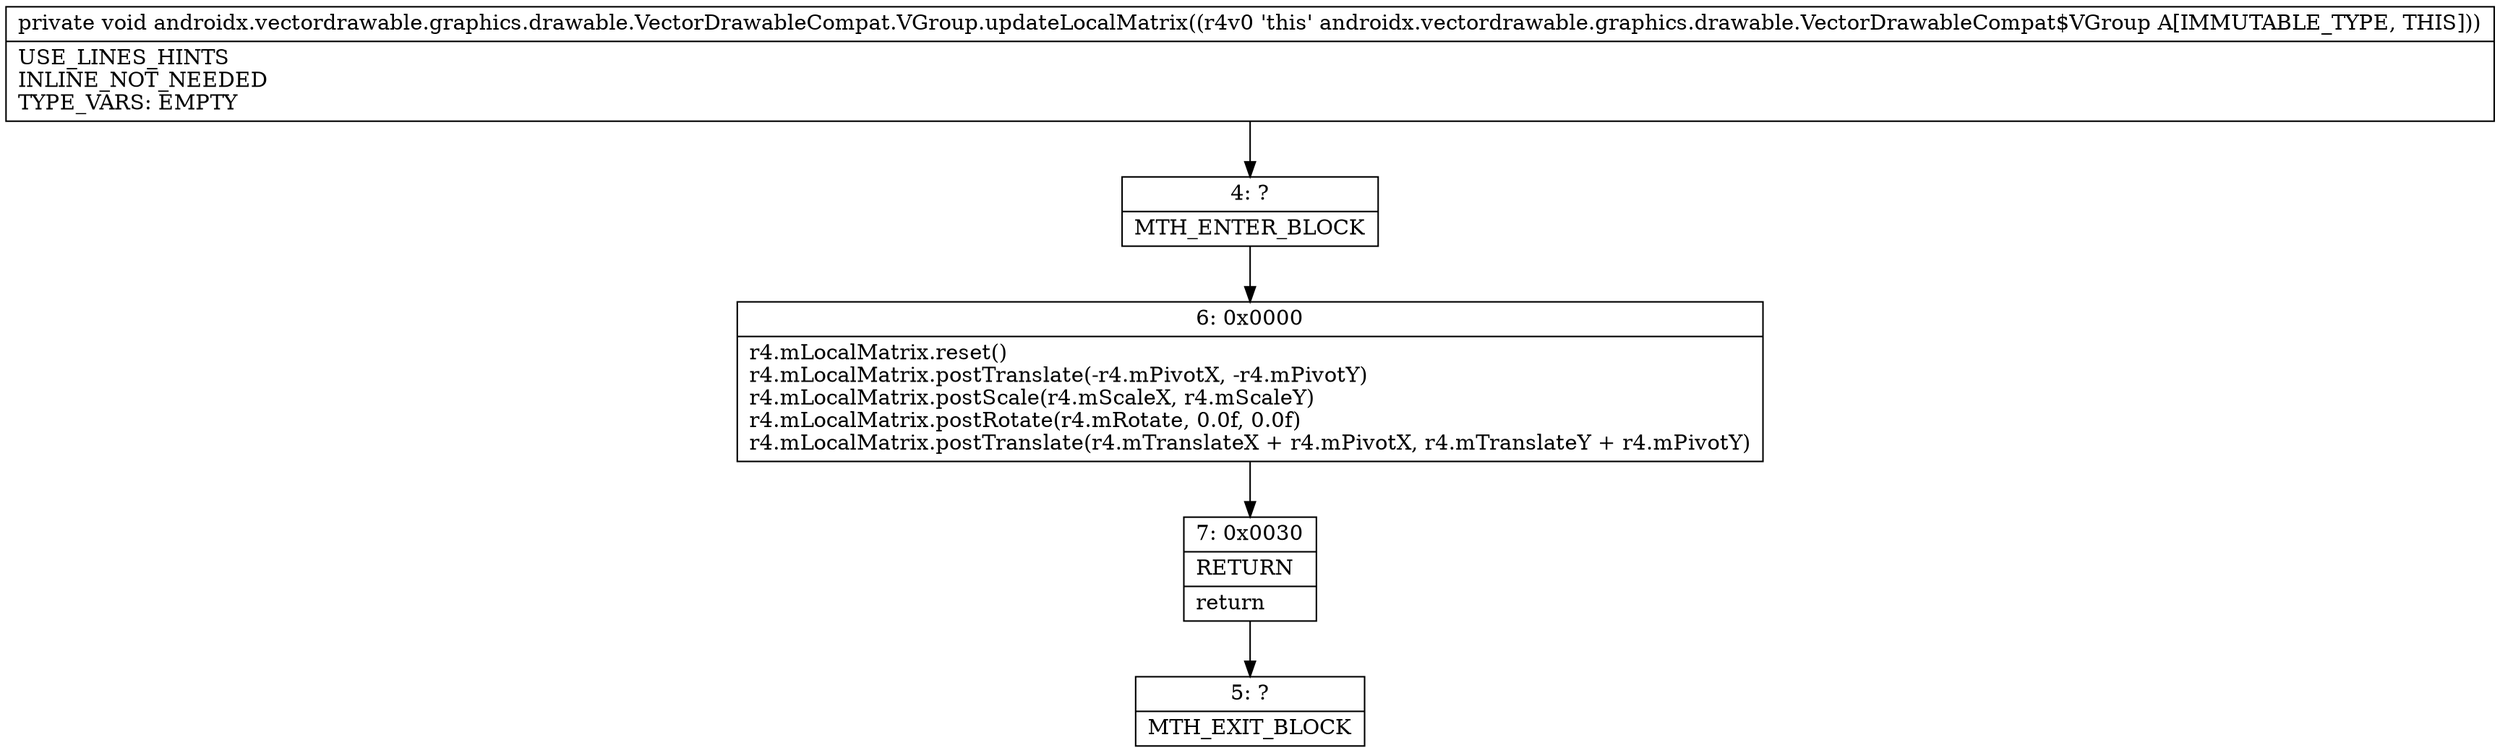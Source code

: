 digraph "CFG forandroidx.vectordrawable.graphics.drawable.VectorDrawableCompat.VGroup.updateLocalMatrix()V" {
Node_4 [shape=record,label="{4\:\ ?|MTH_ENTER_BLOCK\l}"];
Node_6 [shape=record,label="{6\:\ 0x0000|r4.mLocalMatrix.reset()\lr4.mLocalMatrix.postTranslate(\-r4.mPivotX, \-r4.mPivotY)\lr4.mLocalMatrix.postScale(r4.mScaleX, r4.mScaleY)\lr4.mLocalMatrix.postRotate(r4.mRotate, 0.0f, 0.0f)\lr4.mLocalMatrix.postTranslate(r4.mTranslateX + r4.mPivotX, r4.mTranslateY + r4.mPivotY)\l}"];
Node_7 [shape=record,label="{7\:\ 0x0030|RETURN\l|return\l}"];
Node_5 [shape=record,label="{5\:\ ?|MTH_EXIT_BLOCK\l}"];
MethodNode[shape=record,label="{private void androidx.vectordrawable.graphics.drawable.VectorDrawableCompat.VGroup.updateLocalMatrix((r4v0 'this' androidx.vectordrawable.graphics.drawable.VectorDrawableCompat$VGroup A[IMMUTABLE_TYPE, THIS]))  | USE_LINES_HINTS\lINLINE_NOT_NEEDED\lTYPE_VARS: EMPTY\l}"];
MethodNode -> Node_4;Node_4 -> Node_6;
Node_6 -> Node_7;
Node_7 -> Node_5;
}

